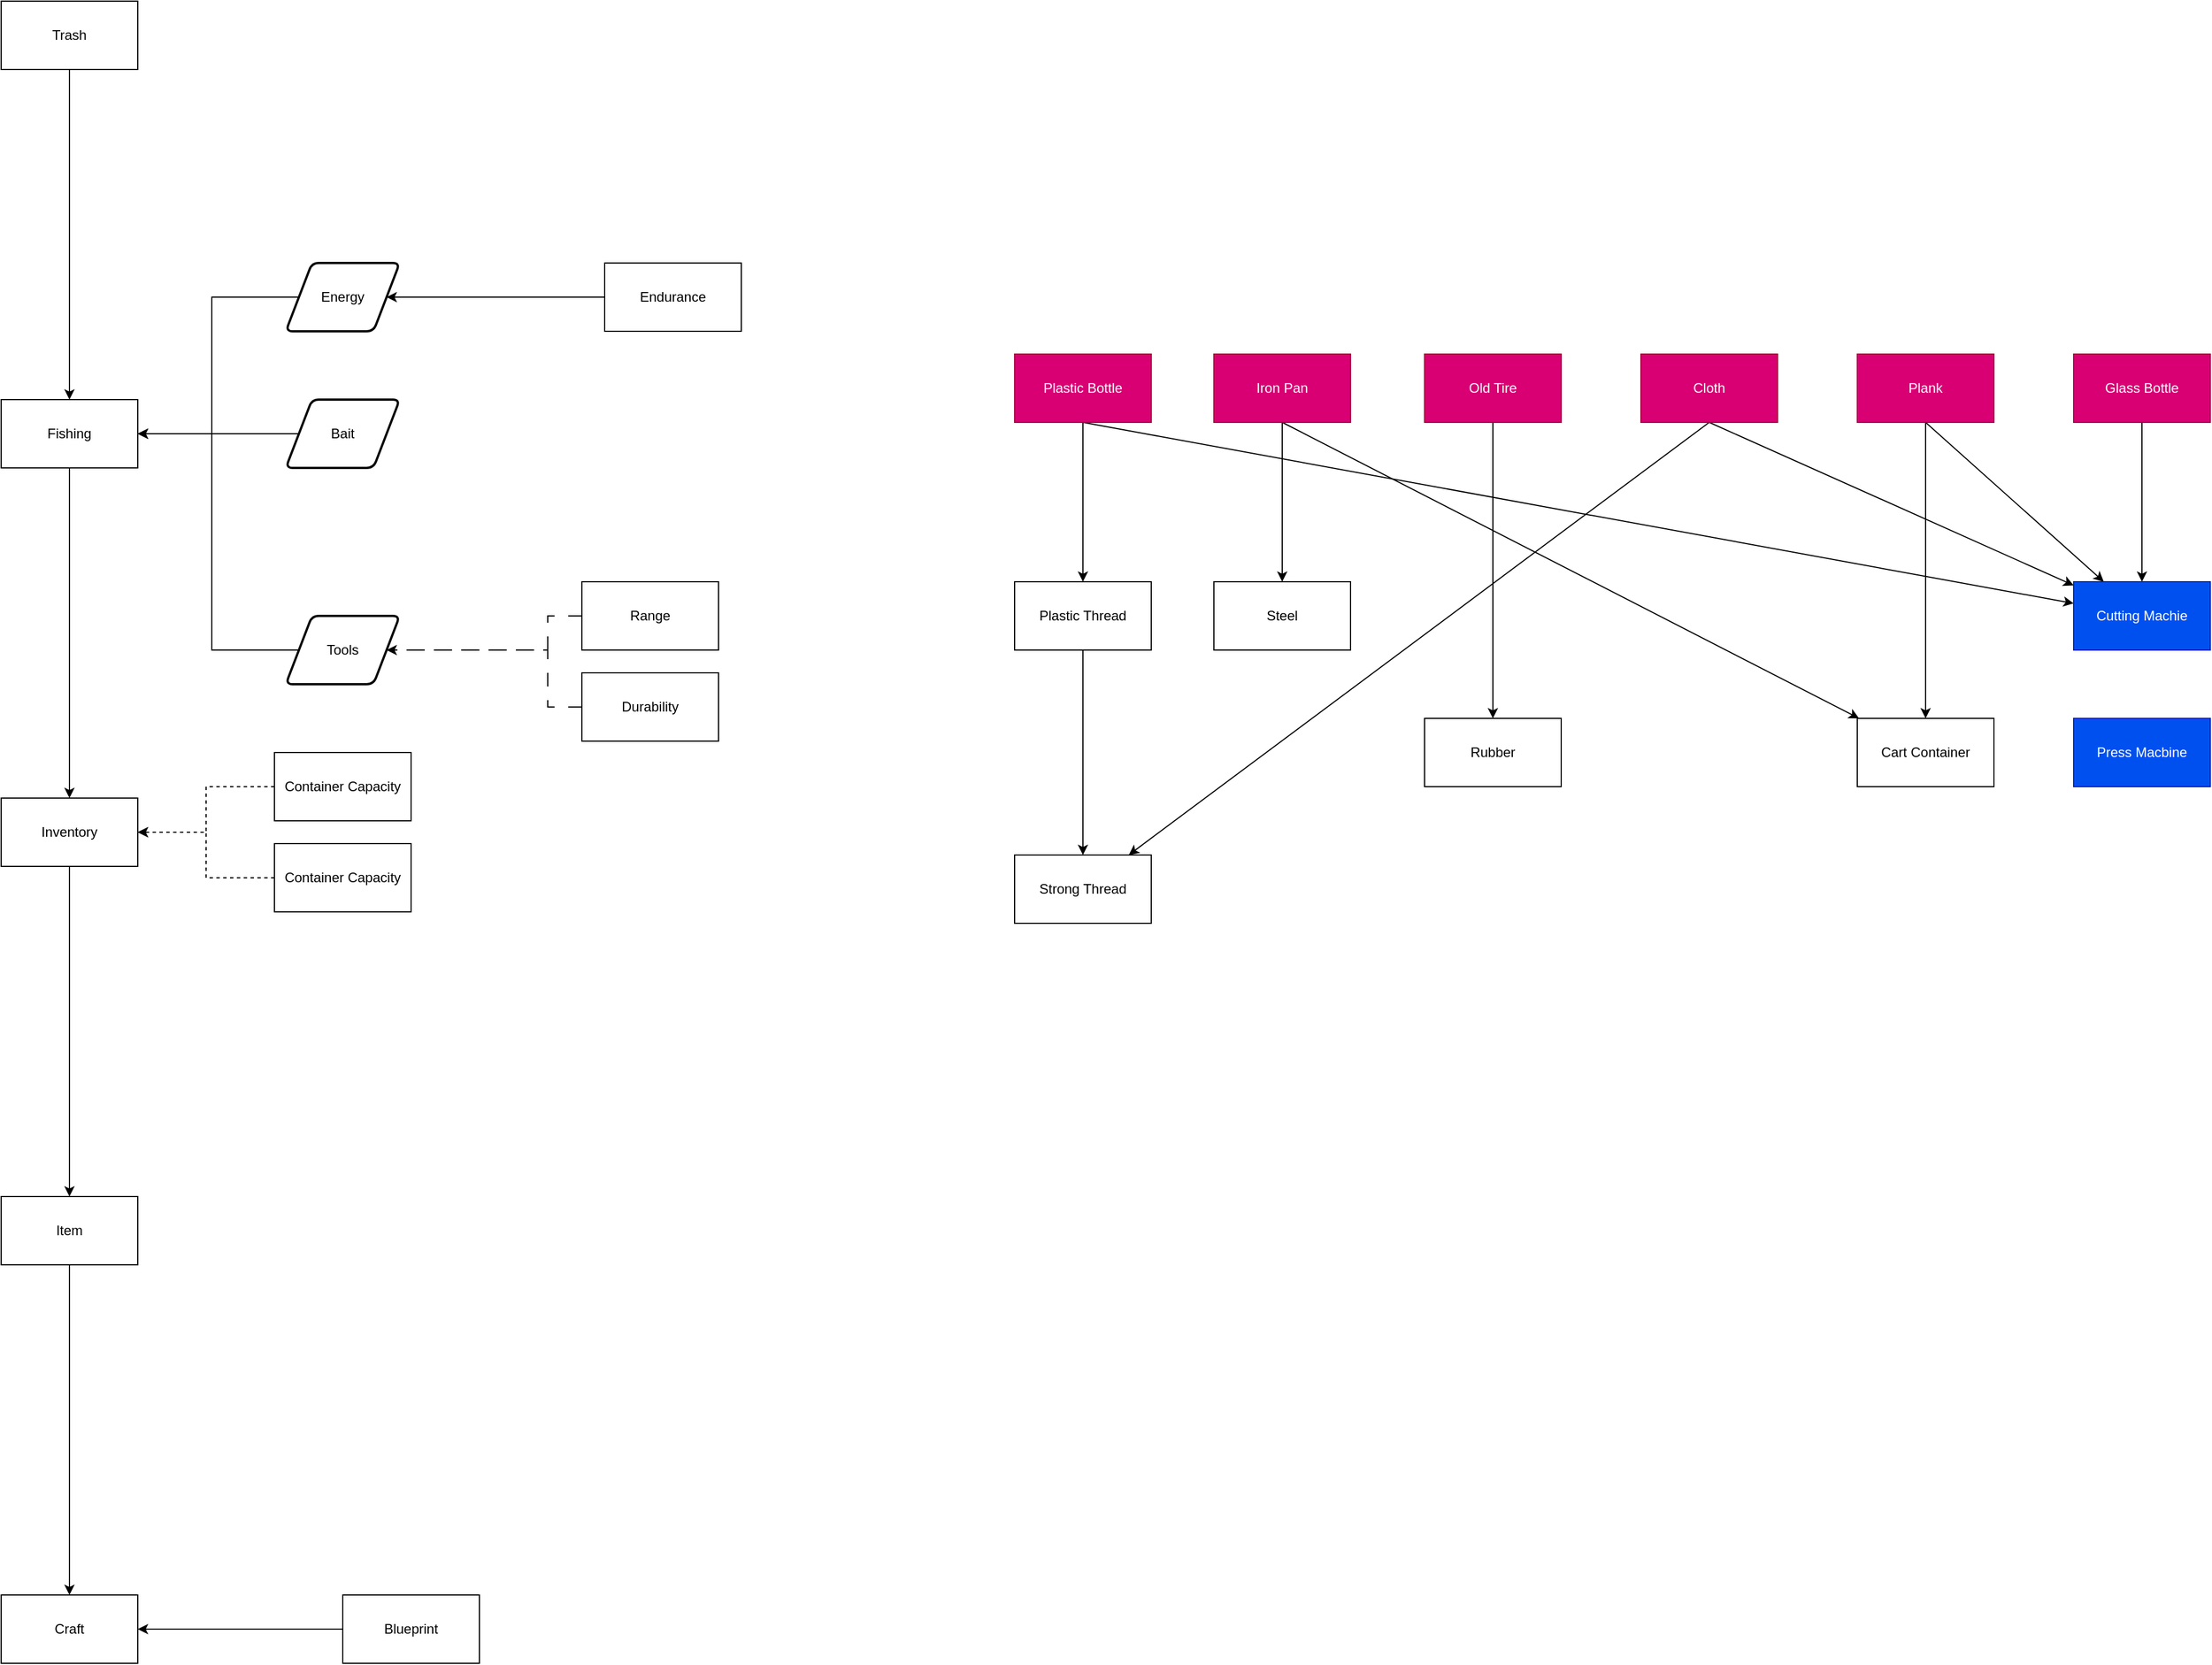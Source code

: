 <mxfile version="24.4.6" type="device">
  <diagram name="Page-1" id="kTOo4FLH9kmyIqTZ6w-W">
    <mxGraphModel dx="1313" dy="1876" grid="1" gridSize="10" guides="1" tooltips="1" connect="1" arrows="1" fold="1" page="1" pageScale="1" pageWidth="850" pageHeight="1100" math="0" shadow="0">
      <root>
        <mxCell id="0" />
        <mxCell id="1" parent="0" />
        <mxCell id="WXY6TnsKW-2NLoE3WzeD-3" value="" style="edgeStyle=orthogonalEdgeStyle;rounded=0;orthogonalLoop=1;jettySize=auto;html=1;" parent="1" source="WXY6TnsKW-2NLoE3WzeD-1" target="WXY6TnsKW-2NLoE3WzeD-2" edge="1">
          <mxGeometry relative="1" as="geometry" />
        </mxCell>
        <mxCell id="WXY6TnsKW-2NLoE3WzeD-1" value="Trash" style="rounded=0;whiteSpace=wrap;html=1;" parent="1" vertex="1">
          <mxGeometry x="230" y="-160" width="120" height="60" as="geometry" />
        </mxCell>
        <mxCell id="WXY6TnsKW-2NLoE3WzeD-5" value="" style="edgeStyle=orthogonalEdgeStyle;rounded=0;orthogonalLoop=1;jettySize=auto;html=1;" parent="1" source="WXY6TnsKW-2NLoE3WzeD-2" target="WXY6TnsKW-2NLoE3WzeD-4" edge="1">
          <mxGeometry relative="1" as="geometry" />
        </mxCell>
        <mxCell id="WXY6TnsKW-2NLoE3WzeD-2" value="Fishing" style="rounded=0;whiteSpace=wrap;html=1;" parent="1" vertex="1">
          <mxGeometry x="230" y="190" width="120" height="60" as="geometry" />
        </mxCell>
        <mxCell id="WXY6TnsKW-2NLoE3WzeD-23" value="" style="edgeStyle=orthogonalEdgeStyle;rounded=0;orthogonalLoop=1;jettySize=auto;html=1;" parent="1" source="WXY6TnsKW-2NLoE3WzeD-4" target="WXY6TnsKW-2NLoE3WzeD-22" edge="1">
          <mxGeometry relative="1" as="geometry" />
        </mxCell>
        <mxCell id="WXY6TnsKW-2NLoE3WzeD-4" value="Inventory" style="rounded=0;whiteSpace=wrap;html=1;" parent="1" vertex="1">
          <mxGeometry x="230" y="540" width="120" height="60" as="geometry" />
        </mxCell>
        <mxCell id="WXY6TnsKW-2NLoE3WzeD-20" style="edgeStyle=orthogonalEdgeStyle;rounded=0;orthogonalLoop=1;jettySize=auto;html=1;entryX=1;entryY=0.5;entryDx=0;entryDy=0;exitX=0;exitY=0.5;exitDx=0;exitDy=0;dashed=1;dashPattern=12 12;" parent="1" source="WXY6TnsKW-2NLoE3WzeD-6" target="WXY6TnsKW-2NLoE3WzeD-16" edge="1">
          <mxGeometry relative="1" as="geometry">
            <Array as="points">
              <mxPoint x="710" y="460" />
              <mxPoint x="710" y="410" />
            </Array>
          </mxGeometry>
        </mxCell>
        <mxCell id="WXY6TnsKW-2NLoE3WzeD-6" value="Durability" style="rounded=0;whiteSpace=wrap;html=1;" parent="1" vertex="1">
          <mxGeometry x="740" y="430" width="120" height="60" as="geometry" />
        </mxCell>
        <mxCell id="WXY6TnsKW-2NLoE3WzeD-36" style="edgeStyle=orthogonalEdgeStyle;rounded=0;orthogonalLoop=1;jettySize=auto;html=1;entryX=1;entryY=0.5;entryDx=0;entryDy=0;" parent="1" source="WXY6TnsKW-2NLoE3WzeD-8" target="WXY6TnsKW-2NLoE3WzeD-34" edge="1">
          <mxGeometry relative="1" as="geometry" />
        </mxCell>
        <mxCell id="WXY6TnsKW-2NLoE3WzeD-8" value="Endurance" style="rounded=0;whiteSpace=wrap;html=1;" parent="1" vertex="1">
          <mxGeometry x="760" y="70" width="120" height="60" as="geometry" />
        </mxCell>
        <mxCell id="WXY6TnsKW-2NLoE3WzeD-11" style="edgeStyle=orthogonalEdgeStyle;rounded=0;orthogonalLoop=1;jettySize=auto;html=1;dashed=1;endArrow=none;endFill=0;entryX=1;entryY=0.5;entryDx=0;entryDy=0;dashPattern=12 12;" parent="1" source="WXY6TnsKW-2NLoE3WzeD-10" target="WXY6TnsKW-2NLoE3WzeD-16" edge="1">
          <mxGeometry relative="1" as="geometry">
            <mxPoint x="710" y="350" as="targetPoint" />
            <Array as="points">
              <mxPoint x="710" y="380" />
              <mxPoint x="710" y="410" />
            </Array>
          </mxGeometry>
        </mxCell>
        <mxCell id="WXY6TnsKW-2NLoE3WzeD-10" value="Range" style="rounded=0;whiteSpace=wrap;html=1;" parent="1" vertex="1">
          <mxGeometry x="740" y="350" width="120" height="60" as="geometry" />
        </mxCell>
        <mxCell id="WXY6TnsKW-2NLoE3WzeD-13" style="edgeStyle=orthogonalEdgeStyle;rounded=0;orthogonalLoop=1;jettySize=auto;html=1;dashed=1;entryX=1;entryY=0.5;entryDx=0;entryDy=0;" parent="1" source="WXY6TnsKW-2NLoE3WzeD-12" target="WXY6TnsKW-2NLoE3WzeD-4" edge="1">
          <mxGeometry relative="1" as="geometry">
            <mxPoint x="440" y="590" as="targetPoint" />
          </mxGeometry>
        </mxCell>
        <mxCell id="WXY6TnsKW-2NLoE3WzeD-12" value="Container Capacity" style="rounded=0;whiteSpace=wrap;html=1;" parent="1" vertex="1">
          <mxGeometry x="470" y="500" width="120" height="60" as="geometry" />
        </mxCell>
        <mxCell id="WXY6TnsKW-2NLoE3WzeD-17" style="edgeStyle=orthogonalEdgeStyle;rounded=0;orthogonalLoop=1;jettySize=auto;html=1;entryX=1;entryY=0.5;entryDx=0;entryDy=0;" parent="1" source="WXY6TnsKW-2NLoE3WzeD-16" target="WXY6TnsKW-2NLoE3WzeD-2" edge="1">
          <mxGeometry relative="1" as="geometry" />
        </mxCell>
        <mxCell id="WXY6TnsKW-2NLoE3WzeD-16" value="Tools" style="shape=parallelogram;html=1;strokeWidth=2;perimeter=parallelogramPerimeter;whiteSpace=wrap;rounded=1;arcSize=12;size=0.23;" parent="1" vertex="1">
          <mxGeometry x="480" y="380" width="100" height="60" as="geometry" />
        </mxCell>
        <mxCell id="WXY6TnsKW-2NLoE3WzeD-19" style="edgeStyle=orthogonalEdgeStyle;rounded=0;orthogonalLoop=1;jettySize=auto;html=1;entryX=1;entryY=0.5;entryDx=0;entryDy=0;" parent="1" source="WXY6TnsKW-2NLoE3WzeD-18" target="WXY6TnsKW-2NLoE3WzeD-2" edge="1">
          <mxGeometry relative="1" as="geometry" />
        </mxCell>
        <mxCell id="WXY6TnsKW-2NLoE3WzeD-18" value="Bait" style="shape=parallelogram;html=1;strokeWidth=2;perimeter=parallelogramPerimeter;whiteSpace=wrap;rounded=1;arcSize=12;size=0.23;" parent="1" vertex="1">
          <mxGeometry x="480" y="190" width="100" height="60" as="geometry" />
        </mxCell>
        <mxCell id="WXY6TnsKW-2NLoE3WzeD-31" value="" style="edgeStyle=orthogonalEdgeStyle;rounded=0;orthogonalLoop=1;jettySize=auto;html=1;" parent="1" source="WXY6TnsKW-2NLoE3WzeD-22" target="WXY6TnsKW-2NLoE3WzeD-30" edge="1">
          <mxGeometry relative="1" as="geometry" />
        </mxCell>
        <mxCell id="WXY6TnsKW-2NLoE3WzeD-22" value="Item" style="rounded=0;whiteSpace=wrap;html=1;" parent="1" vertex="1">
          <mxGeometry x="230" y="890" width="120" height="60" as="geometry" />
        </mxCell>
        <mxCell id="WXY6TnsKW-2NLoE3WzeD-27" style="edgeStyle=orthogonalEdgeStyle;rounded=0;orthogonalLoop=1;jettySize=auto;html=1;dashed=1;entryX=1;entryY=0.5;entryDx=0;entryDy=0;" parent="1" source="WXY6TnsKW-2NLoE3WzeD-28" target="WXY6TnsKW-2NLoE3WzeD-4" edge="1">
          <mxGeometry relative="1" as="geometry">
            <mxPoint x="360" y="710" as="targetPoint" />
          </mxGeometry>
        </mxCell>
        <mxCell id="WXY6TnsKW-2NLoE3WzeD-28" value="Container Capacity" style="rounded=0;whiteSpace=wrap;html=1;" parent="1" vertex="1">
          <mxGeometry x="470" y="580" width="120" height="60" as="geometry" />
        </mxCell>
        <mxCell id="WXY6TnsKW-2NLoE3WzeD-30" value="Craft" style="rounded=0;whiteSpace=wrap;html=1;" parent="1" vertex="1">
          <mxGeometry x="230" y="1240" width="120" height="60" as="geometry" />
        </mxCell>
        <mxCell id="WXY6TnsKW-2NLoE3WzeD-33" style="edgeStyle=orthogonalEdgeStyle;rounded=0;orthogonalLoop=1;jettySize=auto;html=1;entryX=1;entryY=0.5;entryDx=0;entryDy=0;" parent="1" source="WXY6TnsKW-2NLoE3WzeD-32" target="WXY6TnsKW-2NLoE3WzeD-30" edge="1">
          <mxGeometry relative="1" as="geometry" />
        </mxCell>
        <mxCell id="WXY6TnsKW-2NLoE3WzeD-32" value="Blueprint" style="rounded=0;whiteSpace=wrap;html=1;" parent="1" vertex="1">
          <mxGeometry x="530" y="1240" width="120" height="60" as="geometry" />
        </mxCell>
        <mxCell id="WXY6TnsKW-2NLoE3WzeD-35" style="edgeStyle=orthogonalEdgeStyle;rounded=0;orthogonalLoop=1;jettySize=auto;html=1;entryX=1;entryY=0.5;entryDx=0;entryDy=0;" parent="1" source="WXY6TnsKW-2NLoE3WzeD-34" target="WXY6TnsKW-2NLoE3WzeD-2" edge="1">
          <mxGeometry relative="1" as="geometry" />
        </mxCell>
        <mxCell id="WXY6TnsKW-2NLoE3WzeD-34" value="Energy" style="shape=parallelogram;html=1;strokeWidth=2;perimeter=parallelogramPerimeter;whiteSpace=wrap;rounded=1;arcSize=12;size=0.23;" parent="1" vertex="1">
          <mxGeometry x="480" y="70" width="100" height="60" as="geometry" />
        </mxCell>
        <mxCell id="P6jtDzbjxeo_bBpYVfSY-9" value="" style="rounded=0;orthogonalLoop=1;jettySize=auto;html=1;" edge="1" parent="1" source="P6jtDzbjxeo_bBpYVfSY-1" target="P6jtDzbjxeo_bBpYVfSY-8">
          <mxGeometry relative="1" as="geometry" />
        </mxCell>
        <mxCell id="P6jtDzbjxeo_bBpYVfSY-24" style="edgeStyle=none;rounded=0;orthogonalLoop=1;jettySize=auto;html=1;exitX=0.5;exitY=1;exitDx=0;exitDy=0;strokeColor=default;align=center;verticalAlign=middle;fontFamily=Helvetica;fontSize=11;fontColor=default;labelBackgroundColor=default;endArrow=classic;" edge="1" parent="1" source="P6jtDzbjxeo_bBpYVfSY-1" target="P6jtDzbjxeo_bBpYVfSY-22">
          <mxGeometry relative="1" as="geometry" />
        </mxCell>
        <mxCell id="P6jtDzbjxeo_bBpYVfSY-1" value="Plastic Bottle" style="rounded=0;whiteSpace=wrap;html=1;fillColor=#d80073;fontColor=#ffffff;strokeColor=#A50040;" vertex="1" parent="1">
          <mxGeometry x="1120" y="150" width="120" height="60" as="geometry" />
        </mxCell>
        <mxCell id="P6jtDzbjxeo_bBpYVfSY-11" value="" style="rounded=0;orthogonalLoop=1;jettySize=auto;html=1;" edge="1" parent="1" source="P6jtDzbjxeo_bBpYVfSY-2" target="P6jtDzbjxeo_bBpYVfSY-10">
          <mxGeometry relative="1" as="geometry" />
        </mxCell>
        <mxCell id="P6jtDzbjxeo_bBpYVfSY-17" style="rounded=0;orthogonalLoop=1;jettySize=auto;html=1;exitX=0.5;exitY=1;exitDx=0;exitDy=0;" edge="1" parent="1" source="P6jtDzbjxeo_bBpYVfSY-2" target="P6jtDzbjxeo_bBpYVfSY-15">
          <mxGeometry relative="1" as="geometry" />
        </mxCell>
        <mxCell id="P6jtDzbjxeo_bBpYVfSY-2" value="Iron Pan" style="rounded=0;whiteSpace=wrap;html=1;fillColor=#d80073;fontColor=#ffffff;strokeColor=#A50040;" vertex="1" parent="1">
          <mxGeometry x="1295" y="150" width="120" height="60" as="geometry" />
        </mxCell>
        <mxCell id="P6jtDzbjxeo_bBpYVfSY-14" value="" style="rounded=0;orthogonalLoop=1;jettySize=auto;html=1;" edge="1" parent="1" source="P6jtDzbjxeo_bBpYVfSY-4" target="P6jtDzbjxeo_bBpYVfSY-13">
          <mxGeometry relative="1" as="geometry" />
        </mxCell>
        <mxCell id="P6jtDzbjxeo_bBpYVfSY-4" value="Old Tire" style="rounded=0;whiteSpace=wrap;html=1;fillColor=#d80073;fontColor=#ffffff;strokeColor=#A50040;" vertex="1" parent="1">
          <mxGeometry x="1480" y="150" width="120" height="60" as="geometry" />
        </mxCell>
        <mxCell id="P6jtDzbjxeo_bBpYVfSY-20" style="edgeStyle=none;rounded=0;orthogonalLoop=1;jettySize=auto;html=1;strokeColor=default;align=center;verticalAlign=middle;fontFamily=Helvetica;fontSize=11;fontColor=default;labelBackgroundColor=default;endArrow=classic;exitX=0.5;exitY=1;exitDx=0;exitDy=0;" edge="1" parent="1" source="P6jtDzbjxeo_bBpYVfSY-5" target="P6jtDzbjxeo_bBpYVfSY-19">
          <mxGeometry relative="1" as="geometry" />
        </mxCell>
        <mxCell id="P6jtDzbjxeo_bBpYVfSY-25" style="edgeStyle=none;rounded=0;orthogonalLoop=1;jettySize=auto;html=1;exitX=0.5;exitY=1;exitDx=0;exitDy=0;strokeColor=default;align=center;verticalAlign=middle;fontFamily=Helvetica;fontSize=11;fontColor=default;labelBackgroundColor=default;endArrow=classic;" edge="1" parent="1" source="P6jtDzbjxeo_bBpYVfSY-5" target="P6jtDzbjxeo_bBpYVfSY-22">
          <mxGeometry relative="1" as="geometry" />
        </mxCell>
        <mxCell id="P6jtDzbjxeo_bBpYVfSY-5" value="Cloth" style="rounded=0;whiteSpace=wrap;html=1;fillColor=#d80073;fontColor=#ffffff;strokeColor=#A50040;" vertex="1" parent="1">
          <mxGeometry x="1670" y="150" width="120" height="60" as="geometry" />
        </mxCell>
        <mxCell id="P6jtDzbjxeo_bBpYVfSY-16" value="" style="rounded=0;orthogonalLoop=1;jettySize=auto;html=1;" edge="1" parent="1" source="P6jtDzbjxeo_bBpYVfSY-6" target="P6jtDzbjxeo_bBpYVfSY-15">
          <mxGeometry relative="1" as="geometry" />
        </mxCell>
        <mxCell id="P6jtDzbjxeo_bBpYVfSY-26" style="edgeStyle=none;rounded=0;orthogonalLoop=1;jettySize=auto;html=1;exitX=0.5;exitY=1;exitDx=0;exitDy=0;strokeColor=default;align=center;verticalAlign=middle;fontFamily=Helvetica;fontSize=11;fontColor=default;labelBackgroundColor=default;endArrow=classic;" edge="1" parent="1" source="P6jtDzbjxeo_bBpYVfSY-6" target="P6jtDzbjxeo_bBpYVfSY-22">
          <mxGeometry relative="1" as="geometry" />
        </mxCell>
        <mxCell id="P6jtDzbjxeo_bBpYVfSY-6" value="Plank" style="rounded=0;whiteSpace=wrap;html=1;fillColor=#d80073;fontColor=#ffffff;strokeColor=#A50040;" vertex="1" parent="1">
          <mxGeometry x="1860" y="150" width="120" height="60" as="geometry" />
        </mxCell>
        <mxCell id="P6jtDzbjxeo_bBpYVfSY-23" value="" style="edgeStyle=none;rounded=0;orthogonalLoop=1;jettySize=auto;html=1;strokeColor=default;align=center;verticalAlign=middle;fontFamily=Helvetica;fontSize=11;fontColor=default;labelBackgroundColor=default;endArrow=classic;" edge="1" parent="1" source="P6jtDzbjxeo_bBpYVfSY-7" target="P6jtDzbjxeo_bBpYVfSY-22">
          <mxGeometry relative="1" as="geometry" />
        </mxCell>
        <mxCell id="P6jtDzbjxeo_bBpYVfSY-7" value="Glass Bottle" style="rounded=0;whiteSpace=wrap;html=1;fillColor=#d80073;fontColor=#ffffff;strokeColor=#A50040;" vertex="1" parent="1">
          <mxGeometry x="2050" y="150" width="120" height="60" as="geometry" />
        </mxCell>
        <mxCell id="P6jtDzbjxeo_bBpYVfSY-21" value="" style="edgeStyle=none;rounded=0;orthogonalLoop=1;jettySize=auto;html=1;strokeColor=default;align=center;verticalAlign=middle;fontFamily=Helvetica;fontSize=11;fontColor=default;labelBackgroundColor=default;endArrow=classic;" edge="1" parent="1" source="P6jtDzbjxeo_bBpYVfSY-8" target="P6jtDzbjxeo_bBpYVfSY-19">
          <mxGeometry relative="1" as="geometry" />
        </mxCell>
        <mxCell id="P6jtDzbjxeo_bBpYVfSY-8" value="Plastic Thread" style="rounded=0;whiteSpace=wrap;html=1;" vertex="1" parent="1">
          <mxGeometry x="1120" y="350" width="120" height="60" as="geometry" />
        </mxCell>
        <mxCell id="P6jtDzbjxeo_bBpYVfSY-10" value="Steel" style="rounded=0;whiteSpace=wrap;html=1;" vertex="1" parent="1">
          <mxGeometry x="1295" y="350" width="120" height="60" as="geometry" />
        </mxCell>
        <mxCell id="P6jtDzbjxeo_bBpYVfSY-13" value="Rubber" style="rounded=0;whiteSpace=wrap;html=1;" vertex="1" parent="1">
          <mxGeometry x="1480" y="470" width="120" height="60" as="geometry" />
        </mxCell>
        <mxCell id="P6jtDzbjxeo_bBpYVfSY-15" value="Cart Container" style="rounded=0;whiteSpace=wrap;html=1;fontStyle=0" vertex="1" parent="1">
          <mxGeometry x="1860" y="470" width="120" height="60" as="geometry" />
        </mxCell>
        <mxCell id="P6jtDzbjxeo_bBpYVfSY-19" value="Strong Thread" style="rounded=0;whiteSpace=wrap;html=1;" vertex="1" parent="1">
          <mxGeometry x="1120" y="590" width="120" height="60" as="geometry" />
        </mxCell>
        <mxCell id="P6jtDzbjxeo_bBpYVfSY-22" value="Cutting Machie" style="whiteSpace=wrap;html=1;rounded=0;fillColor=#0050ef;fontColor=#ffffff;strokeColor=#001DBC;" vertex="1" parent="1">
          <mxGeometry x="2050" y="350" width="120" height="60" as="geometry" />
        </mxCell>
        <mxCell id="P6jtDzbjxeo_bBpYVfSY-29" value="Press Macbine" style="whiteSpace=wrap;html=1;rounded=0;fillColor=#0050ef;fontColor=#ffffff;strokeColor=#001DBC;" vertex="1" parent="1">
          <mxGeometry x="2050" y="470" width="120" height="60" as="geometry" />
        </mxCell>
      </root>
    </mxGraphModel>
  </diagram>
</mxfile>
